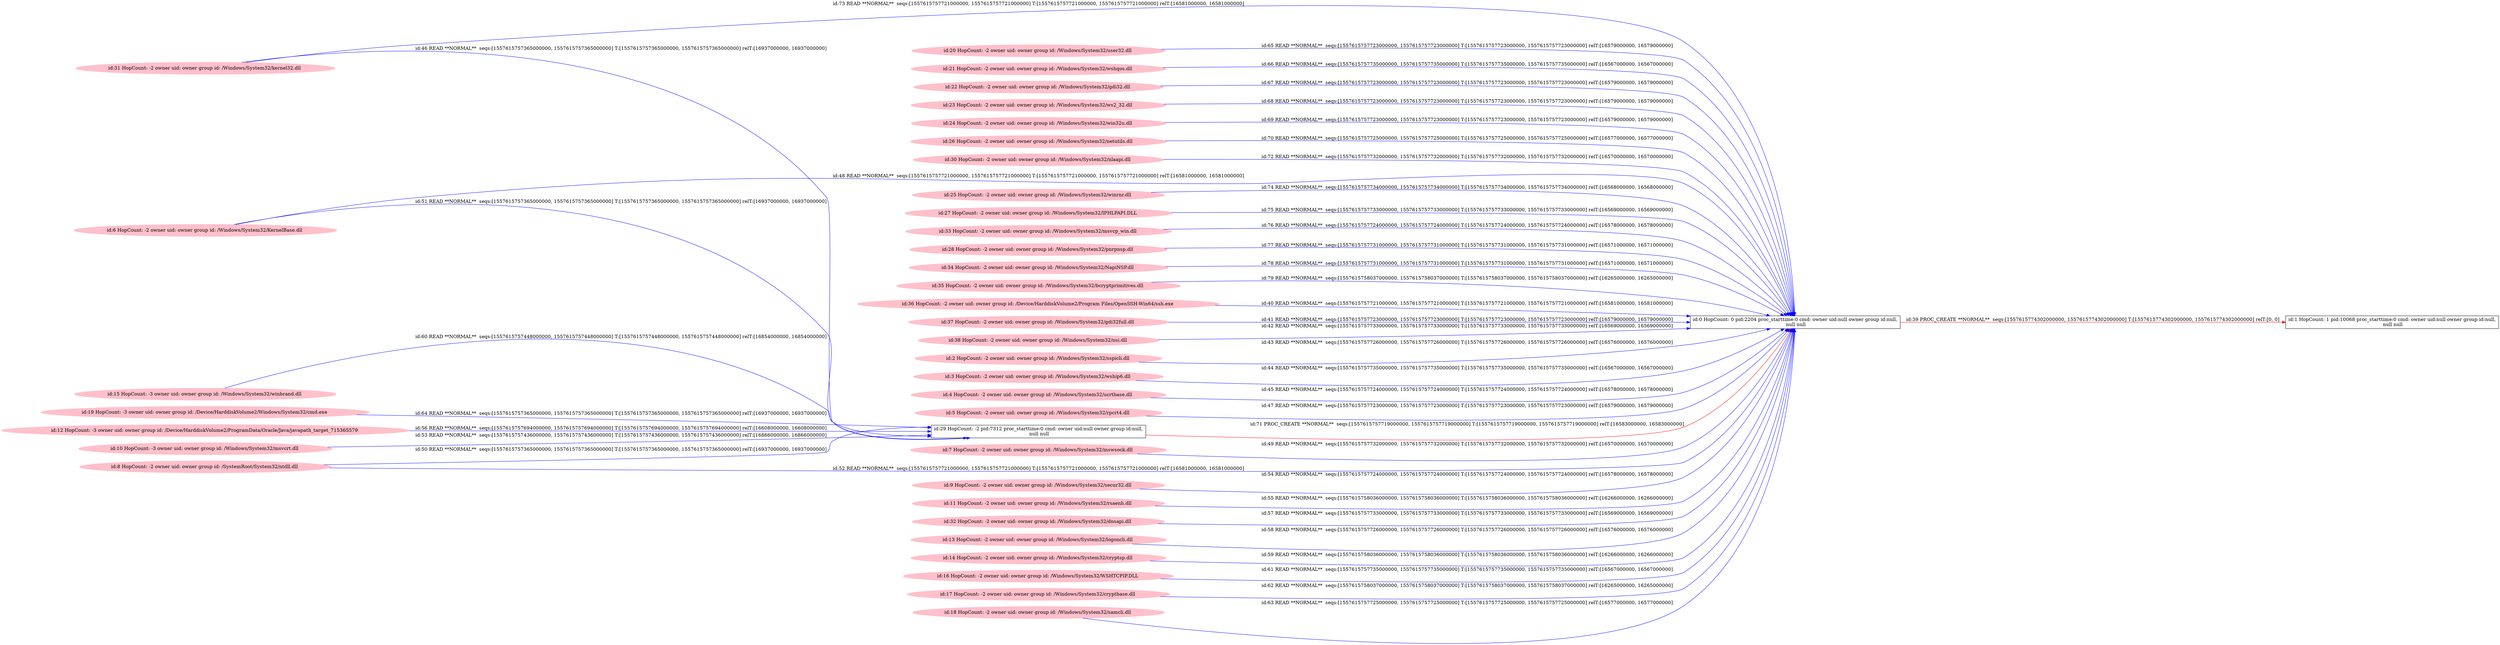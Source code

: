 digraph  {
rankdir=LR
"19"[color=pink,label="id:19 HopCount: -3 owner uid: owner group id: /Device/HarddiskVolume2/Windows/System32/cmd.exe ", shape=oval,style=filled];
"29"[color=black,label="id:29 HopCount: -2 pid:7312 proc_starttime:0 cmd: owner uid:null owner group id:null,\n null null", shape=box,style=solid];
"19" -> "29" [id=64,__obj="READ"color=blue,label="id:64 READ **NORMAL**  seqs:[1557615757365000000, 1557615757365000000] T:[1557615757365000000, 1557615757365000000] relT:[16937000000, 16937000000]",style=solid];
"20"[color=pink,label="id:20 HopCount: -2 owner uid: owner group id: /Windows/System32/user32.dll ", shape=oval,style=filled];
"0"[color=black,label="id:0 HopCount: 0 pid:2204 proc_starttime:0 cmd: owner uid:null owner group id:null,\n null null", shape=box,style=solid];
"20" -> "0" [id=65,__obj="READ"color=blue,label="id:65 READ **NORMAL**  seqs:[1557615757723000000, 1557615757723000000] T:[1557615757723000000, 1557615757723000000] relT:[16579000000, 16579000000]",style=solid];
"21"[color=pink,label="id:21 HopCount: -2 owner uid: owner group id: /Windows/System32/wshqos.dll ", shape=oval,style=filled];
"21" -> "0" [id=66,__obj="READ"color=blue,label="id:66 READ **NORMAL**  seqs:[1557615757735000000, 1557615757735000000] T:[1557615757735000000, 1557615757735000000] relT:[16567000000, 16567000000]",style=solid];
"22"[color=pink,label="id:22 HopCount: -2 owner uid: owner group id: /Windows/System32/gdi32.dll ", shape=oval,style=filled];
"22" -> "0" [id=67,__obj="READ"color=blue,label="id:67 READ **NORMAL**  seqs:[1557615757723000000, 1557615757723000000] T:[1557615757723000000, 1557615757723000000] relT:[16579000000, 16579000000]",style=solid];
"23"[color=pink,label="id:23 HopCount: -2 owner uid: owner group id: /Windows/System32/ws2_32.dll ", shape=oval,style=filled];
"23" -> "0" [id=68,__obj="READ"color=blue,label="id:68 READ **NORMAL**  seqs:[1557615757723000000, 1557615757723000000] T:[1557615757723000000, 1557615757723000000] relT:[16579000000, 16579000000]",style=solid];
"24"[color=pink,label="id:24 HopCount: -2 owner uid: owner group id: /Windows/System32/win32u.dll ", shape=oval,style=filled];
"24" -> "0" [id=69,__obj="READ"color=blue,label="id:69 READ **NORMAL**  seqs:[1557615757723000000, 1557615757723000000] T:[1557615757723000000, 1557615757723000000] relT:[16579000000, 16579000000]",style=solid];
"26"[color=pink,label="id:26 HopCount: -2 owner uid: owner group id: /Windows/System32/netutils.dll ", shape=oval,style=filled];
"26" -> "0" [id=70,__obj="READ"color=blue,label="id:70 READ **NORMAL**  seqs:[1557615757725000000, 1557615757725000000] T:[1557615757725000000, 1557615757725000000] relT:[16577000000, 16577000000]",style=solid];
"29" -> "0" [id=71,__obj="PROC_CREATE"color=red,label="id:71 PROC_CREATE **NORMAL**  seqs:[1557615757719000000, 1557615757719000000] T:[1557615757719000000, 1557615757719000000] relT:[16583000000, 16583000000]",style=solid];
"30"[color=pink,label="id:30 HopCount: -2 owner uid: owner group id: /Windows/System32/nlaapi.dll ", shape=oval,style=filled];
"30" -> "0" [id=72,__obj="READ"color=blue,label="id:72 READ **NORMAL**  seqs:[1557615757732000000, 1557615757732000000] T:[1557615757732000000, 1557615757732000000] relT:[16570000000, 16570000000]",style=solid];
"31"[color=pink,label="id:31 HopCount: -2 owner uid: owner group id: /Windows/System32/kernel32.dll ", shape=oval,style=filled];
"31" -> "0" [id=73,__obj="READ"color=blue,label="id:73 READ **NORMAL**  seqs:[1557615757721000000, 1557615757721000000] T:[1557615757721000000, 1557615757721000000] relT:[16581000000, 16581000000]",style=solid];
"25"[color=pink,label="id:25 HopCount: -2 owner uid: owner group id: /Windows/System32/winrnr.dll ", shape=oval,style=filled];
"25" -> "0" [id=74,__obj="READ"color=blue,label="id:74 READ **NORMAL**  seqs:[1557615757734000000, 1557615757734000000] T:[1557615757734000000, 1557615757734000000] relT:[16568000000, 16568000000]",style=solid];
"27"[color=pink,label="id:27 HopCount: -2 owner uid: owner group id: /Windows/System32/IPHLPAPI.DLL ", shape=oval,style=filled];
"27" -> "0" [id=75,__obj="READ"color=blue,label="id:75 READ **NORMAL**  seqs:[1557615757733000000, 1557615757733000000] T:[1557615757733000000, 1557615757733000000] relT:[16569000000, 16569000000]",style=solid];
"33"[color=pink,label="id:33 HopCount: -2 owner uid: owner group id: /Windows/System32/msvcp_win.dll ", shape=oval,style=filled];
"33" -> "0" [id=76,__obj="READ"color=blue,label="id:76 READ **NORMAL**  seqs:[1557615757724000000, 1557615757724000000] T:[1557615757724000000, 1557615757724000000] relT:[16578000000, 16578000000]",style=solid];
"28"[color=pink,label="id:28 HopCount: -2 owner uid: owner group id: /Windows/System32/pnrpnsp.dll ", shape=oval,style=filled];
"28" -> "0" [id=77,__obj="READ"color=blue,label="id:77 READ **NORMAL**  seqs:[1557615757731000000, 1557615757731000000] T:[1557615757731000000, 1557615757731000000] relT:[16571000000, 16571000000]",style=solid];
"34"[color=pink,label="id:34 HopCount: -2 owner uid: owner group id: /Windows/System32/NapiNSP.dll ", shape=oval,style=filled];
"34" -> "0" [id=78,__obj="READ"color=blue,label="id:78 READ **NORMAL**  seqs:[1557615757731000000, 1557615757731000000] T:[1557615757731000000, 1557615757731000000] relT:[16571000000, 16571000000]",style=solid];
"35"[color=pink,label="id:35 HopCount: -2 owner uid: owner group id: /Windows/System32/bcryptprimitives.dll ", shape=oval,style=filled];
"35" -> "0" [id=79,__obj="READ"color=blue,label="id:79 READ **NORMAL**  seqs:[1557615758037000000, 1557615758037000000] T:[1557615758037000000, 1557615758037000000] relT:[16265000000, 16265000000]",style=solid];
"1"[color=black,label="id:1 HopCount: 1 pid:10068 proc_starttime:0 cmd: owner uid:null owner group id:null,\n null null", shape=box,style=solid];
"0" -> "1" [id=39,__obj="PROC_CREATE"color=red,label="id:39 PROC_CREATE **NORMAL**  seqs:[1557615774302000000, 1557615774302000000] T:[1557615774302000000, 1557615774302000000] relT:[0, 0]",style=solid];
"36"[color=pink,label="id:36 HopCount: -2 owner uid: owner group id: /Device/HarddiskVolume2/Program Files/OpenSSH-Win64/ssh.exe ", shape=oval,style=filled];
"36" -> "0" [id=40,__obj="READ"color=blue,label="id:40 READ **NORMAL**  seqs:[1557615757721000000, 1557615757721000000] T:[1557615757721000000, 1557615757721000000] relT:[16581000000, 16581000000]",style=solid];
"37"[color=pink,label="id:37 HopCount: -2 owner uid: owner group id: /Windows/System32/gdi32full.dll ", shape=oval,style=filled];
"37" -> "0" [id=41,__obj="READ"color=blue,label="id:41 READ **NORMAL**  seqs:[1557615757723000000, 1557615757723000000] T:[1557615757723000000, 1557615757723000000] relT:[16579000000, 16579000000]",style=solid];
"38"[color=pink,label="id:38 HopCount: -2 owner uid: owner group id: /Windows/System32/nsi.dll ", shape=oval,style=filled];
"38" -> "0" [id=42,__obj="READ"color=blue,label="id:42 READ **NORMAL**  seqs:[1557615757733000000, 1557615757733000000] T:[1557615757733000000, 1557615757733000000] relT:[16569000000, 16569000000]",style=solid];
"2"[color=pink,label="id:2 HopCount: -2 owner uid: owner group id: /Windows/System32/sspicli.dll ", shape=oval,style=filled];
"2" -> "0" [id=43,__obj="READ"color=blue,label="id:43 READ **NORMAL**  seqs:[1557615757726000000, 1557615757726000000] T:[1557615757726000000, 1557615757726000000] relT:[16576000000, 16576000000]",style=solid];
"3"[color=pink,label="id:3 HopCount: -2 owner uid: owner group id: /Windows/System32/wship6.dll ", shape=oval,style=filled];
"3" -> "0" [id=44,__obj="READ"color=blue,label="id:44 READ **NORMAL**  seqs:[1557615757735000000, 1557615757735000000] T:[1557615757735000000, 1557615757735000000] relT:[16567000000, 16567000000]",style=solid];
"4"[color=pink,label="id:4 HopCount: -2 owner uid: owner group id: /Windows/System32/ucrtbase.dll ", shape=oval,style=filled];
"4" -> "0" [id=45,__obj="READ"color=blue,label="id:45 READ **NORMAL**  seqs:[1557615757724000000, 1557615757724000000] T:[1557615757724000000, 1557615757724000000] relT:[16578000000, 16578000000]",style=solid];
"31" -> "29" [id=46,__obj="READ"color=blue,label="id:46 READ **NORMAL**  seqs:[1557615757365000000, 1557615757365000000] T:[1557615757365000000, 1557615757365000000] relT:[16937000000, 16937000000]",style=solid];
"5"[color=pink,label="id:5 HopCount: -2 owner uid: owner group id: /Windows/System32/rpcrt4.dll ", shape=oval,style=filled];
"5" -> "0" [id=47,__obj="READ"color=blue,label="id:47 READ **NORMAL**  seqs:[1557615757723000000, 1557615757723000000] T:[1557615757723000000, 1557615757723000000] relT:[16579000000, 16579000000]",style=solid];
"6"[color=pink,label="id:6 HopCount: -2 owner uid: owner group id: /Windows/System32/KernelBase.dll ", shape=oval,style=filled];
"6" -> "0" [id=48,__obj="READ"color=blue,label="id:48 READ **NORMAL**  seqs:[1557615757721000000, 1557615757721000000] T:[1557615757721000000, 1557615757721000000] relT:[16581000000, 16581000000]",style=solid];
"7"[color=pink,label="id:7 HopCount: -2 owner uid: owner group id: /Windows/System32/mswsock.dll ", shape=oval,style=filled];
"7" -> "0" [id=49,__obj="READ"color=blue,label="id:49 READ **NORMAL**  seqs:[1557615757732000000, 1557615757732000000] T:[1557615757732000000, 1557615757732000000] relT:[16570000000, 16570000000]",style=solid];
"8"[color=pink,label="id:8 HopCount: -2 owner uid: owner group id: /SystemRoot/System32/ntdll.dll ", shape=oval,style=filled];
"8" -> "29" [id=50,__obj="READ"color=blue,label="id:50 READ **NORMAL**  seqs:[1557615757365000000, 1557615757365000000] T:[1557615757365000000, 1557615757365000000] relT:[16937000000, 16937000000]",style=solid];
"6" -> "29" [id=51,__obj="READ"color=blue,label="id:51 READ **NORMAL**  seqs:[1557615757365000000, 1557615757365000000] T:[1557615757365000000, 1557615757365000000] relT:[16937000000, 16937000000]",style=solid];
"8" -> "0" [id=52,__obj="READ"color=blue,label="id:52 READ **NORMAL**  seqs:[1557615757721000000, 1557615757721000000] T:[1557615757721000000, 1557615757721000000] relT:[16581000000, 16581000000]",style=solid];
"10"[color=pink,label="id:10 HopCount: -3 owner uid: owner group id: /Windows/System32/msvcrt.dll ", shape=oval,style=filled];
"10" -> "29" [id=53,__obj="READ"color=blue,label="id:53 READ **NORMAL**  seqs:[1557615757436000000, 1557615757436000000] T:[1557615757436000000, 1557615757436000000] relT:[16866000000, 16866000000]",style=solid];
"9"[color=pink,label="id:9 HopCount: -2 owner uid: owner group id: /Windows/System32/secur32.dll ", shape=oval,style=filled];
"9" -> "0" [id=54,__obj="READ"color=blue,label="id:54 READ **NORMAL**  seqs:[1557615757724000000, 1557615757724000000] T:[1557615757724000000, 1557615757724000000] relT:[16578000000, 16578000000]",style=solid];
"11"[color=pink,label="id:11 HopCount: -2 owner uid: owner group id: /Windows/System32/rsaenh.dll ", shape=oval,style=filled];
"11" -> "0" [id=55,__obj="READ"color=blue,label="id:55 READ **NORMAL**  seqs:[1557615758036000000, 1557615758036000000] T:[1557615758036000000, 1557615758036000000] relT:[16266000000, 16266000000]",style=solid];
"12"[color=pink,label="id:12 HopCount: -3 owner uid: owner group id: /Device/HarddiskVolume2/ProgramData/Oracle/Java/javapath_target_715365579 ", shape=oval,style=filled];
"12" -> "29" [id=56,__obj="READ"color=blue,label="id:56 READ **NORMAL**  seqs:[1557615757694000000, 1557615757694000000] T:[1557615757694000000, 1557615757694000000] relT:[16608000000, 16608000000]",style=solid];
"32"[color=pink,label="id:32 HopCount: -2 owner uid: owner group id: /Windows/System32/dnsapi.dll ", shape=oval,style=filled];
"32" -> "0" [id=57,__obj="READ"color=blue,label="id:57 READ **NORMAL**  seqs:[1557615757733000000, 1557615757733000000] T:[1557615757733000000, 1557615757733000000] relT:[16569000000, 16569000000]",style=solid];
"13"[color=pink,label="id:13 HopCount: -2 owner uid: owner group id: /Windows/System32/logoncli.dll ", shape=oval,style=filled];
"13" -> "0" [id=58,__obj="READ"color=blue,label="id:58 READ **NORMAL**  seqs:[1557615757726000000, 1557615757726000000] T:[1557615757726000000, 1557615757726000000] relT:[16576000000, 16576000000]",style=solid];
"14"[color=pink,label="id:14 HopCount: -2 owner uid: owner group id: /Windows/System32/cryptsp.dll ", shape=oval,style=filled];
"14" -> "0" [id=59,__obj="READ"color=blue,label="id:59 READ **NORMAL**  seqs:[1557615758036000000, 1557615758036000000] T:[1557615758036000000, 1557615758036000000] relT:[16266000000, 16266000000]",style=solid];
"15"[color=pink,label="id:15 HopCount: -3 owner uid: owner group id: /Windows/System32/winbrand.dll ", shape=oval,style=filled];
"15" -> "29" [id=60,__obj="READ"color=blue,label="id:60 READ **NORMAL**  seqs:[1557615757448000000, 1557615757448000000] T:[1557615757448000000, 1557615757448000000] relT:[16854000000, 16854000000]",style=solid];
"16"[color=pink,label="id:16 HopCount: -2 owner uid: owner group id: /Windows/System32/WSHTCPIP.DLL ", shape=oval,style=filled];
"16" -> "0" [id=61,__obj="READ"color=blue,label="id:61 READ **NORMAL**  seqs:[1557615757735000000, 1557615757735000000] T:[1557615757735000000, 1557615757735000000] relT:[16567000000, 16567000000]",style=solid];
"17"[color=pink,label="id:17 HopCount: -2 owner uid: owner group id: /Windows/System32/cryptbase.dll ", shape=oval,style=filled];
"17" -> "0" [id=62,__obj="READ"color=blue,label="id:62 READ **NORMAL**  seqs:[1557615758037000000, 1557615758037000000] T:[1557615758037000000, 1557615758037000000] relT:[16265000000, 16265000000]",style=solid];
"18"[color=pink,label="id:18 HopCount: -2 owner uid: owner group id: /Windows/System32/samcli.dll ", shape=oval,style=filled];
"18" -> "0" [id=63,__obj="READ"color=blue,label="id:63 READ **NORMAL**  seqs:[1557615757725000000, 1557615757725000000] T:[1557615757725000000, 1557615757725000000] relT:[16577000000, 16577000000]",style=solid];
}